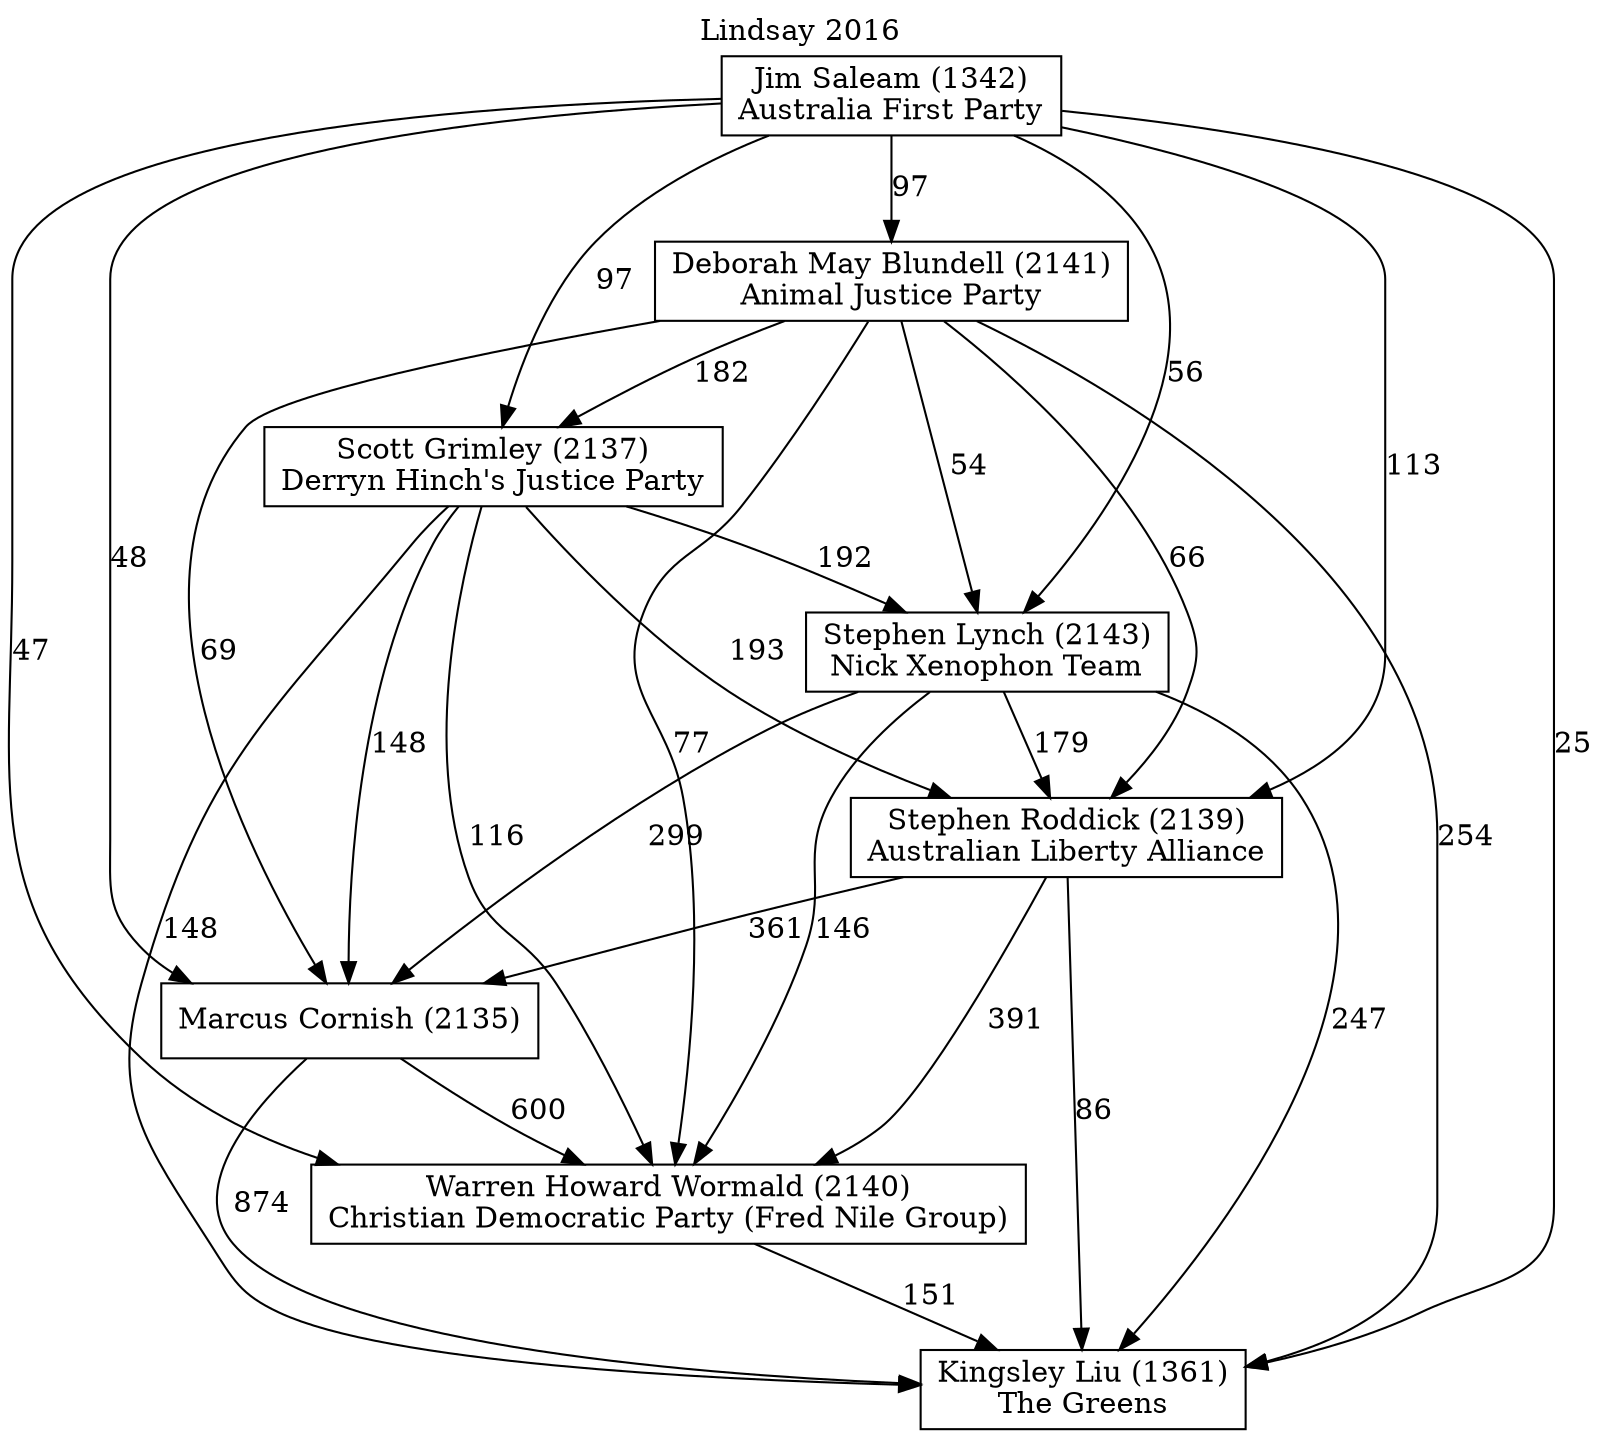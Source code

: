 // House preference flow
digraph "Kingsley Liu (1361)_Lindsay_2016" {
	graph [label="Lindsay 2016" labelloc=t mclimit=10]
	node [shape=box]
	"Warren Howard Wormald (2140)" [label="Warren Howard Wormald (2140)
Christian Democratic Party (Fred Nile Group)"]
	"Scott Grimley (2137)" [label="Scott Grimley (2137)
Derryn Hinch's Justice Party"]
	"Jim Saleam (1342)" [label="Jim Saleam (1342)
Australia First Party"]
	"Kingsley Liu (1361)" [label="Kingsley Liu (1361)
The Greens"]
	"Deborah May Blundell (2141)" [label="Deborah May Blundell (2141)
Animal Justice Party"]
	"Stephen Roddick (2139)" [label="Stephen Roddick (2139)
Australian Liberty Alliance"]
	"Stephen Lynch (2143)" [label="Stephen Lynch (2143)
Nick Xenophon Team"]
	"Marcus Cornish (2135)" [label="Marcus Cornish (2135)
"]
	"Marcus Cornish (2135)" -> "Kingsley Liu (1361)" [label=874]
	"Deborah May Blundell (2141)" -> "Scott Grimley (2137)" [label=182]
	"Scott Grimley (2137)" -> "Stephen Lynch (2143)" [label=192]
	"Deborah May Blundell (2141)" -> "Marcus Cornish (2135)" [label=69]
	"Scott Grimley (2137)" -> "Stephen Roddick (2139)" [label=193]
	"Deborah May Blundell (2141)" -> "Stephen Lynch (2143)" [label=54]
	"Scott Grimley (2137)" -> "Kingsley Liu (1361)" [label=148]
	"Jim Saleam (1342)" -> "Warren Howard Wormald (2140)" [label=47]
	"Jim Saleam (1342)" -> "Stephen Lynch (2143)" [label=56]
	"Jim Saleam (1342)" -> "Deborah May Blundell (2141)" [label=97]
	"Stephen Roddick (2139)" -> "Warren Howard Wormald (2140)" [label=391]
	"Stephen Lynch (2143)" -> "Warren Howard Wormald (2140)" [label=146]
	"Jim Saleam (1342)" -> "Stephen Roddick (2139)" [label=113]
	"Stephen Lynch (2143)" -> "Marcus Cornish (2135)" [label=299]
	"Stephen Roddick (2139)" -> "Kingsley Liu (1361)" [label=86]
	"Jim Saleam (1342)" -> "Kingsley Liu (1361)" [label=25]
	"Jim Saleam (1342)" -> "Marcus Cornish (2135)" [label=48]
	"Scott Grimley (2137)" -> "Warren Howard Wormald (2140)" [label=116]
	"Deborah May Blundell (2141)" -> "Warren Howard Wormald (2140)" [label=77]
	"Stephen Lynch (2143)" -> "Stephen Roddick (2139)" [label=179]
	"Jim Saleam (1342)" -> "Scott Grimley (2137)" [label=97]
	"Stephen Roddick (2139)" -> "Marcus Cornish (2135)" [label=361]
	"Stephen Lynch (2143)" -> "Kingsley Liu (1361)" [label=247]
	"Deborah May Blundell (2141)" -> "Kingsley Liu (1361)" [label=254]
	"Warren Howard Wormald (2140)" -> "Kingsley Liu (1361)" [label=151]
	"Deborah May Blundell (2141)" -> "Stephen Roddick (2139)" [label=66]
	"Scott Grimley (2137)" -> "Marcus Cornish (2135)" [label=148]
	"Marcus Cornish (2135)" -> "Warren Howard Wormald (2140)" [label=600]
}
